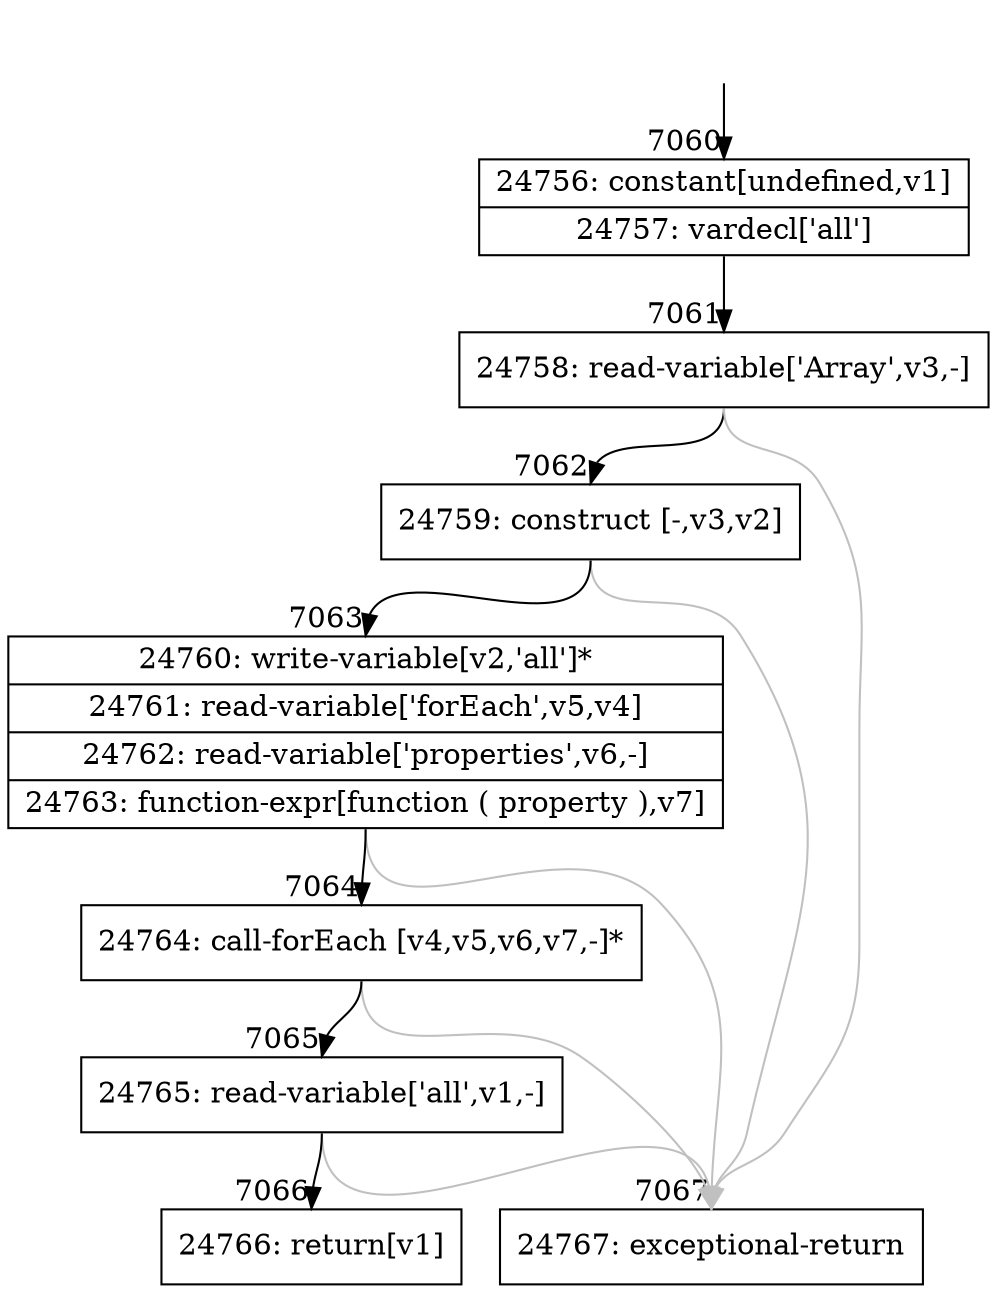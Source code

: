 digraph {
rankdir="TD"
BB_entry581[shape=none,label=""];
BB_entry581 -> BB7060 [tailport=s, headport=n, headlabel="    7060"]
BB7060 [shape=record label="{24756: constant[undefined,v1]|24757: vardecl['all']}" ] 
BB7060 -> BB7061 [tailport=s, headport=n, headlabel="      7061"]
BB7061 [shape=record label="{24758: read-variable['Array',v3,-]}" ] 
BB7061 -> BB7062 [tailport=s, headport=n, headlabel="      7062"]
BB7061 -> BB7067 [tailport=s, headport=n, color=gray, headlabel="      7067"]
BB7062 [shape=record label="{24759: construct [-,v3,v2]}" ] 
BB7062 -> BB7063 [tailport=s, headport=n, headlabel="      7063"]
BB7062 -> BB7067 [tailport=s, headport=n, color=gray]
BB7063 [shape=record label="{24760: write-variable[v2,'all']*|24761: read-variable['forEach',v5,v4]|24762: read-variable['properties',v6,-]|24763: function-expr[function ( property ),v7]}" ] 
BB7063 -> BB7064 [tailport=s, headport=n, headlabel="      7064"]
BB7063 -> BB7067 [tailport=s, headport=n, color=gray]
BB7064 [shape=record label="{24764: call-forEach [v4,v5,v6,v7,-]*}" ] 
BB7064 -> BB7065 [tailport=s, headport=n, headlabel="      7065"]
BB7064 -> BB7067 [tailport=s, headport=n, color=gray]
BB7065 [shape=record label="{24765: read-variable['all',v1,-]}" ] 
BB7065 -> BB7066 [tailport=s, headport=n, headlabel="      7066"]
BB7065 -> BB7067 [tailport=s, headport=n, color=gray]
BB7066 [shape=record label="{24766: return[v1]}" ] 
BB7067 [shape=record label="{24767: exceptional-return}" ] 
//#$~ 13072
}
